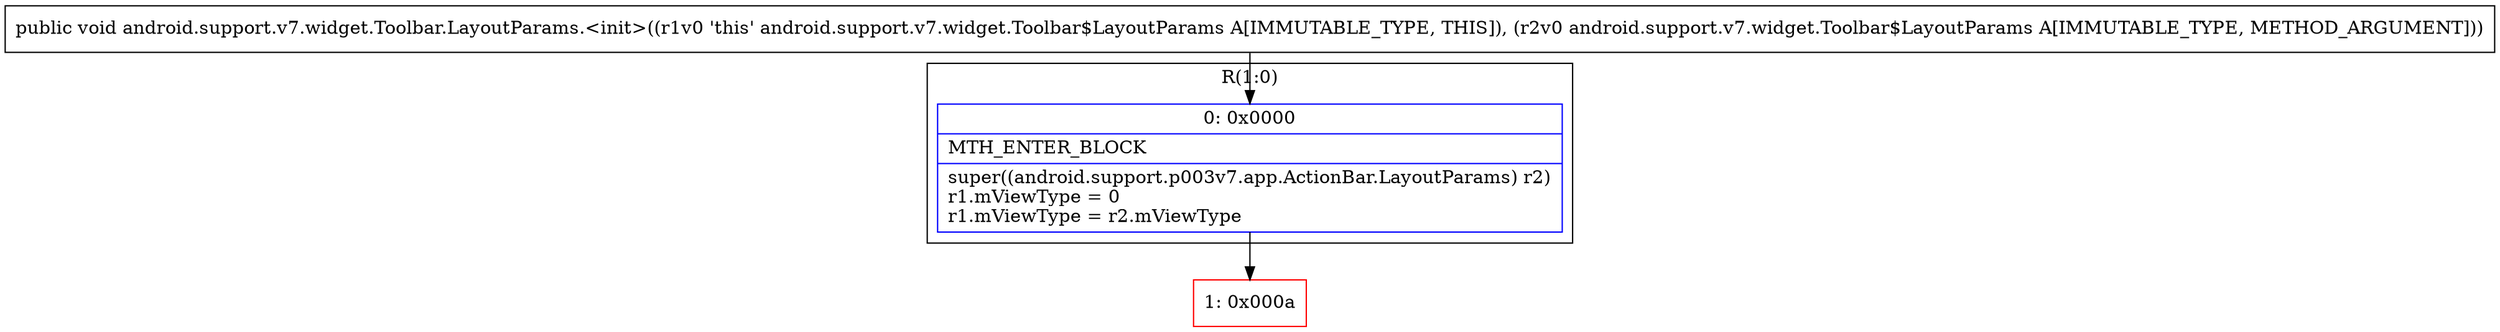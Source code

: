 digraph "CFG forandroid.support.v7.widget.Toolbar.LayoutParams.\<init\>(Landroid\/support\/v7\/widget\/Toolbar$LayoutParams;)V" {
subgraph cluster_Region_1090391322 {
label = "R(1:0)";
node [shape=record,color=blue];
Node_0 [shape=record,label="{0\:\ 0x0000|MTH_ENTER_BLOCK\l|super((android.support.p003v7.app.ActionBar.LayoutParams) r2)\lr1.mViewType = 0\lr1.mViewType = r2.mViewType\l}"];
}
Node_1 [shape=record,color=red,label="{1\:\ 0x000a}"];
MethodNode[shape=record,label="{public void android.support.v7.widget.Toolbar.LayoutParams.\<init\>((r1v0 'this' android.support.v7.widget.Toolbar$LayoutParams A[IMMUTABLE_TYPE, THIS]), (r2v0 android.support.v7.widget.Toolbar$LayoutParams A[IMMUTABLE_TYPE, METHOD_ARGUMENT])) }"];
MethodNode -> Node_0;
Node_0 -> Node_1;
}

